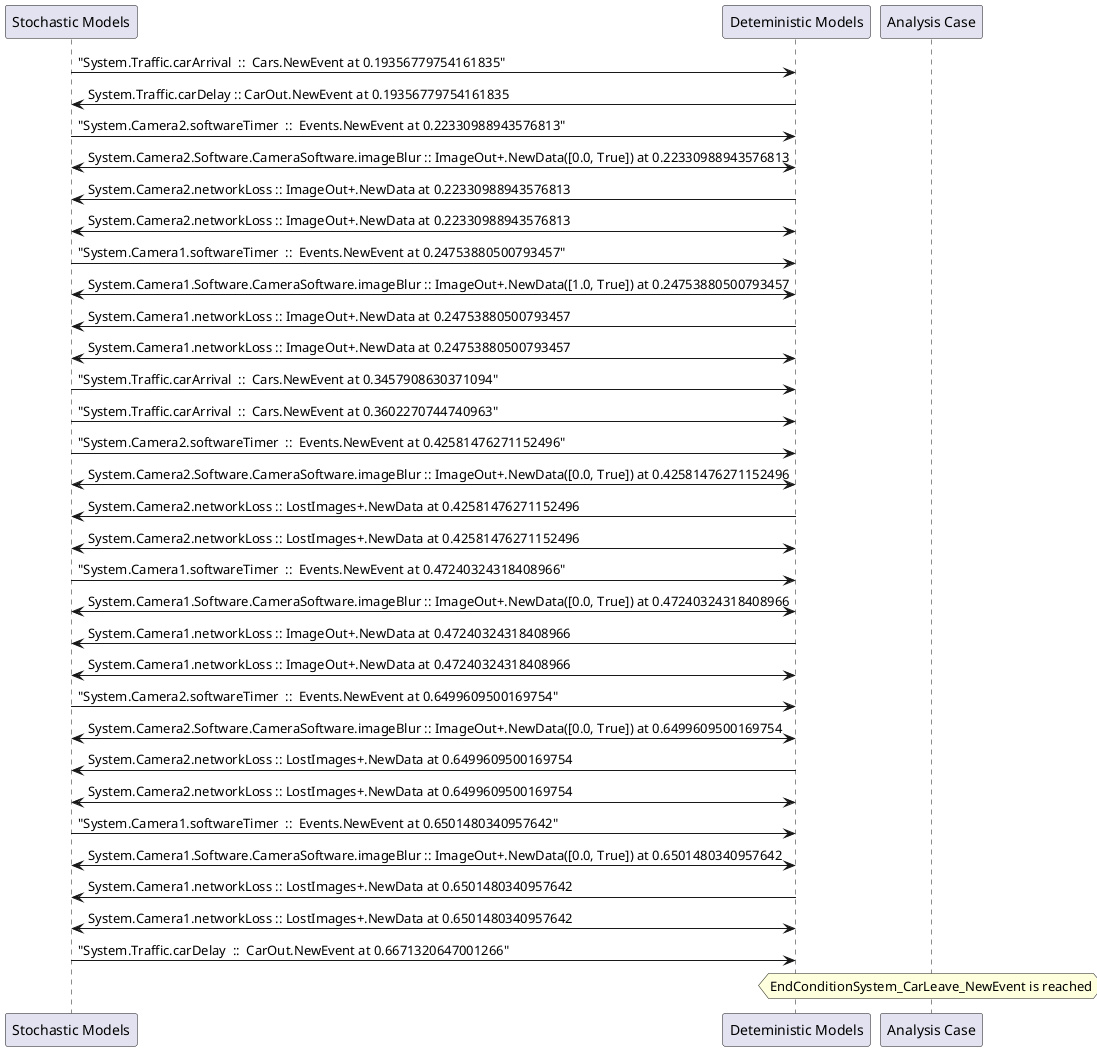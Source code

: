 
	@startuml
	participant "Stochastic Models" as stochmodel
	participant "Deteministic Models" as detmodel
	participant "Analysis Case" as analysis
	{41605_stop} stochmodel -> detmodel : "System.Traffic.carArrival  ::  Cars.NewEvent at 0.19356779754161835"
{41614_start} detmodel -> stochmodel : System.Traffic.carDelay :: CarOut.NewEvent at 0.19356779754161835
{41589_stop} stochmodel -> detmodel : "System.Camera2.softwareTimer  ::  Events.NewEvent at 0.22330988943576813"
detmodel <-> stochmodel : System.Camera2.Software.CameraSoftware.imageBlur :: ImageOut+.NewData([0.0, True]) at 0.22330988943576813
detmodel -> stochmodel : System.Camera2.networkLoss :: ImageOut+.NewData at 0.22330988943576813
detmodel <-> stochmodel : System.Camera2.networkLoss :: ImageOut+.NewData at 0.22330988943576813
{41574_stop} stochmodel -> detmodel : "System.Camera1.softwareTimer  ::  Events.NewEvent at 0.24753880500793457"
detmodel <-> stochmodel : System.Camera1.Software.CameraSoftware.imageBlur :: ImageOut+.NewData([1.0, True]) at 0.24753880500793457
detmodel -> stochmodel : System.Camera1.networkLoss :: ImageOut+.NewData at 0.24753880500793457
detmodel <-> stochmodel : System.Camera1.networkLoss :: ImageOut+.NewData at 0.24753880500793457
{41606_stop} stochmodel -> detmodel : "System.Traffic.carArrival  ::  Cars.NewEvent at 0.3457908630371094"
{41607_stop} stochmodel -> detmodel : "System.Traffic.carArrival  ::  Cars.NewEvent at 0.3602270744740963"
{41590_stop} stochmodel -> detmodel : "System.Camera2.softwareTimer  ::  Events.NewEvent at 0.42581476271152496"
detmodel <-> stochmodel : System.Camera2.Software.CameraSoftware.imageBlur :: ImageOut+.NewData([0.0, True]) at 0.42581476271152496
detmodel -> stochmodel : System.Camera2.networkLoss :: LostImages+.NewData at 0.42581476271152496
detmodel <-> stochmodel : System.Camera2.networkLoss :: LostImages+.NewData at 0.42581476271152496
{41575_stop} stochmodel -> detmodel : "System.Camera1.softwareTimer  ::  Events.NewEvent at 0.47240324318408966"
detmodel <-> stochmodel : System.Camera1.Software.CameraSoftware.imageBlur :: ImageOut+.NewData([0.0, True]) at 0.47240324318408966
detmodel -> stochmodel : System.Camera1.networkLoss :: ImageOut+.NewData at 0.47240324318408966
detmodel <-> stochmodel : System.Camera1.networkLoss :: ImageOut+.NewData at 0.47240324318408966
{41591_stop} stochmodel -> detmodel : "System.Camera2.softwareTimer  ::  Events.NewEvent at 0.6499609500169754"
detmodel <-> stochmodel : System.Camera2.Software.CameraSoftware.imageBlur :: ImageOut+.NewData([0.0, True]) at 0.6499609500169754
detmodel -> stochmodel : System.Camera2.networkLoss :: LostImages+.NewData at 0.6499609500169754
detmodel <-> stochmodel : System.Camera2.networkLoss :: LostImages+.NewData at 0.6499609500169754
{41576_stop} stochmodel -> detmodel : "System.Camera1.softwareTimer  ::  Events.NewEvent at 0.6501480340957642"
detmodel <-> stochmodel : System.Camera1.Software.CameraSoftware.imageBlur :: ImageOut+.NewData([0.0, True]) at 0.6501480340957642
detmodel -> stochmodel : System.Camera1.networkLoss :: LostImages+.NewData at 0.6501480340957642
detmodel <-> stochmodel : System.Camera1.networkLoss :: LostImages+.NewData at 0.6501480340957642
{41614_stop} stochmodel -> detmodel : "System.Traffic.carDelay  ::  CarOut.NewEvent at 0.6671320647001266"
{41614_start} <-> {41614_stop} : delay
hnote over analysis 
EndConditionSystem_CarLeave_NewEvent is reached
endnote
@enduml